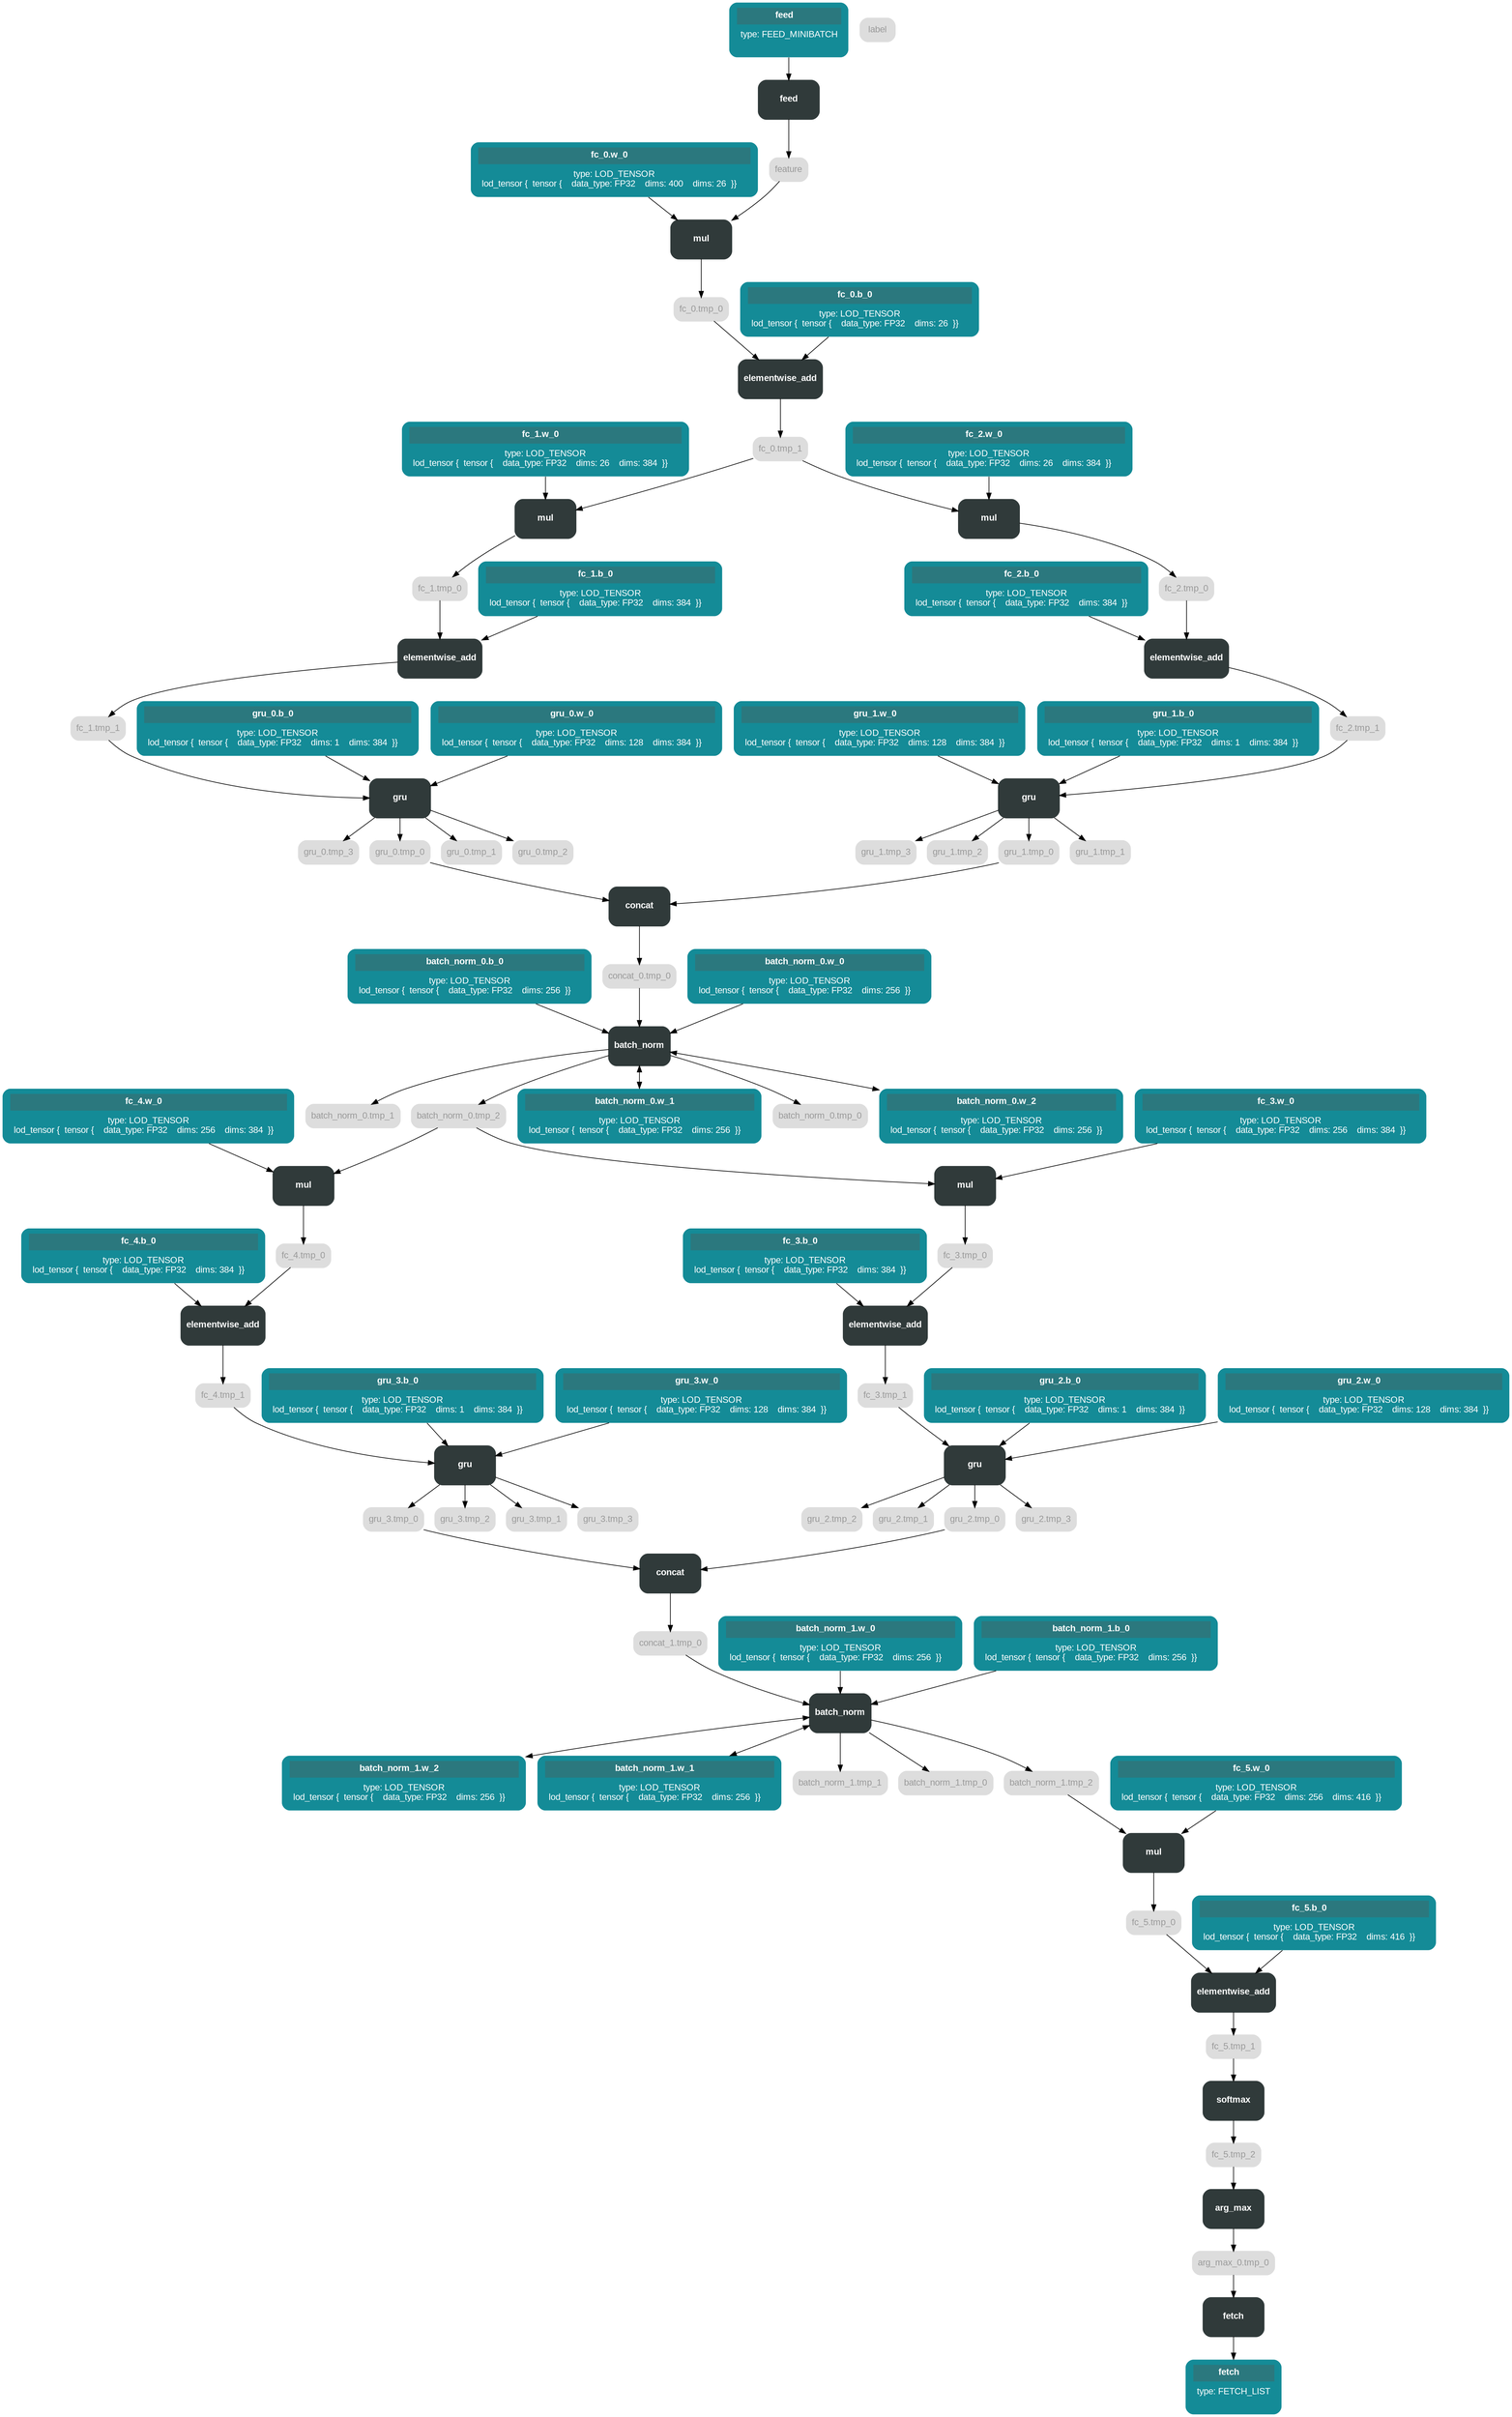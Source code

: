 digraph G {
title = "some graph"
rankdir="TB";
concentrate="true";
layout="dot";




param_2 [label=<<table cellpadding="5">
  <tr>
    <td bgcolor="#2b787e">
    <b>
fc_4.b_0
    </b>
    </td>
  </tr>
  <tr>
    <td>
type: LOD_TENSOR<br />lod_tensor {
  tensor {
    data_type: FP32
    dims: 384
  }
}

    </td>  </tr>
</table>> ,fontname="Arial",color="#148b97",style="rounded,filled,bold",width="1.3",shape="none",fontcolor="#ffffff" ];
param_68 [label=<<table cellpadding="5">
  <tr>
    <td bgcolor="#2b787e">
    <b>
fc_4.w_0
    </b>
    </td>
  </tr>
  <tr>
    <td>
type: LOD_TENSOR<br />lod_tensor {
  tensor {
    data_type: FP32
    dims: 256
    dims: 384
  }
}

    </td>  </tr>
</table>> ,fontname="Arial",color="#148b97",style="rounded,filled,bold",width="1.3",shape="none",fontcolor="#ffffff" ];
op_85 [label=<<B>elementwise_add</B>> ,fontname="Arial",color="#303A3A",style="rounded, filled, bold",height="0.84",width="1.3",shape="box",fontcolor="#ffffff" ];
param_50 [label=<<table cellpadding="5">
  <tr>
    <td bgcolor="#2b787e">
    <b>
batch_norm_1.w_2
    </b>
    </td>
  </tr>
  <tr>
    <td>
type: LOD_TENSOR<br />lod_tensor {
  tensor {
    data_type: FP32
    dims: 256
  }
}

    </td>  </tr>
</table>> ,fontname="Arial",color="#148b97",style="rounded,filled,bold",width="1.3",shape="none",fontcolor="#ffffff" ];
op_81 [label=<<B>batch_norm</B>> ,fontname="Arial",color="#303A3A",style="rounded, filled, bold",height="0.84",width="1.3",shape="box",fontcolor="#ffffff" ];
arg_61 [label="gru_1.tmp_3" ,color="#dddddd",fontcolor="#999999",shape="box",style="rounded,filled,bold",fontname="Arial" ];
param_27 [label=<<table cellpadding="5">
  <tr>
    <td bgcolor="#2b787e">
    <b>
batch_norm_1.w_0
    </b>
    </td>
  </tr>
  <tr>
    <td>
type: LOD_TENSOR<br />lod_tensor {
  tensor {
    data_type: FP32
    dims: 256
  }
}

    </td>  </tr>
</table>> ,fontname="Arial",color="#148b97",style="rounded,filled,bold",width="1.3",shape="none",fontcolor="#ffffff" ];
arg_13 [label="arg_max_0.tmp_0" ,color="#dddddd",fontcolor="#999999",shape="box",style="rounded,filled,bold",fontname="Arial" ];
op_79 [label=<<B>gru</B>> ,fontname="Arial",color="#303A3A",style="rounded, filled, bold",height="0.84",width="1.3",shape="box",fontcolor="#ffffff" ];
arg_43 [label="concat_1.tmp_0" ,color="#dddddd",fontcolor="#999999",shape="box",style="rounded,filled,bold",fontname="Arial" ];
op_75 [label=<<B>elementwise_add</B>> ,fontname="Arial",color="#303A3A",style="rounded, filled, bold",height="0.84",width="1.3",shape="box",fontcolor="#ffffff" ];
param_7 [label=<<table cellpadding="5">
  <tr>
    <td bgcolor="#2b787e">
    <b>
fc_3.b_0
    </b>
    </td>
  </tr>
  <tr>
    <td>
type: LOD_TENSOR<br />lod_tensor {
  tensor {
    data_type: FP32
    dims: 384
  }
}

    </td>  </tr>
</table>> ,fontname="Arial",color="#148b97",style="rounded,filled,bold",width="1.3",shape="none",fontcolor="#ffffff" ];
arg_66 [label="batch_norm_0.tmp_1" ,color="#dddddd",fontcolor="#999999",shape="box",style="rounded,filled,bold",fontname="Arial" ];
arg_29 [label="gru_3.tmp_0" ,color="#dddddd",fontcolor="#999999",shape="box",style="rounded,filled,bold",fontname="Arial" ];
op_76 [label=<<B>mul</B>> ,fontname="Arial",color="#303A3A",style="rounded, filled, bold",height="0.84",width="1.3",shape="box",fontcolor="#ffffff" ];
op_73 [label=<<B>elementwise_add</B>> ,fontname="Arial",color="#303A3A",style="rounded, filled, bold",height="0.84",width="1.3",shape="box",fontcolor="#ffffff" ];
arg_23 [label="gru_1.tmp_2" ,color="#dddddd",fontcolor="#999999",shape="box",style="rounded,filled,bold",fontname="Arial" ];
param_38 [label=<<table cellpadding="5">
  <tr>
    <td bgcolor="#2b787e">
    <b>
fc_2.w_0
    </b>
    </td>
  </tr>
  <tr>
    <td>
type: LOD_TENSOR<br />lod_tensor {
  tensor {
    data_type: FP32
    dims: 26
    dims: 384
  }
}

    </td>  </tr>
</table>> ,fontname="Arial",color="#148b97",style="rounded,filled,bold",width="1.3",shape="none",fontcolor="#ffffff" ];
op_93 [label=<<B>arg_max</B>> ,fontname="Arial",color="#303A3A",style="rounded, filled, bold",height="0.84",width="1.3",shape="box",fontcolor="#ffffff" ];
arg_32 [label="gru_0.tmp_3" ,color="#dddddd",fontcolor="#999999",shape="box",style="rounded,filled,bold",fontname="Arial" ];
arg_52 [label="gru_0.tmp_0" ,color="#dddddd",fontcolor="#999999",shape="box",style="rounded,filled,bold",fontname="Arial" ];
arg_39 [label="fc_1.tmp_0" ,color="#dddddd",fontcolor="#999999",shape="box",style="rounded,filled,bold",fontname="Arial" ];
arg_65 [label="fc_0.tmp_0" ,color="#dddddd",fontcolor="#999999",shape="box",style="rounded,filled,bold",fontname="Arial" ];
op_94 [label=<<B>fetch</B>> ,fontname="Arial",color="#303A3A",style="rounded, filled, bold",height="0.84",width="1.3",shape="box",fontcolor="#ffffff" ];
op_92 [label=<<B>softmax</B>> ,fontname="Arial",color="#303A3A",style="rounded, filled, bold",height="0.84",width="1.3",shape="box",fontcolor="#ffffff" ];
arg_67 [label="gru_0.tmp_1" ,color="#dddddd",fontcolor="#999999",shape="box",style="rounded,filled,bold",fontname="Arial" ];
arg_16 [label="batch_norm_0.tmp_2" ,color="#dddddd",fontcolor="#999999",shape="box",style="rounded,filled,bold",fontname="Arial" ];
op_77 [label=<<B>elementwise_add</B>> ,fontname="Arial",color="#303A3A",style="rounded, filled, bold",height="0.84",width="1.3",shape="box",fontcolor="#ffffff" ];
param_19 [label=<<table cellpadding="5">
  <tr>
    <td bgcolor="#2b787e">
    <b>
batch_norm_0.b_0
    </b>
    </td>
  </tr>
  <tr>
    <td>
type: LOD_TENSOR<br />lod_tensor {
  tensor {
    data_type: FP32
    dims: 256
  }
}

    </td>  </tr>
</table>> ,fontname="Arial",color="#148b97",style="rounded,filled,bold",width="1.3",shape="none",fontcolor="#ffffff" ];
op_72 [label=<<B>mul</B>> ,fontname="Arial",color="#303A3A",style="rounded, filled, bold",height="0.84",width="1.3",shape="box",fontcolor="#ffffff" ];
arg_21 [label="gru_3.tmp_2" ,color="#dddddd",fontcolor="#999999",shape="box",style="rounded,filled,bold",fontname="Arial" ];
param_9 [label=<<table cellpadding="5">
  <tr>
    <td bgcolor="#2b787e">
    <b>
fc_3.w_0
    </b>
    </td>
  </tr>
  <tr>
    <td>
type: LOD_TENSOR<br />lod_tensor {
  tensor {
    data_type: FP32
    dims: 256
    dims: 384
  }
}

    </td>  </tr>
</table>> ,fontname="Arial",color="#148b97",style="rounded,filled,bold",width="1.3",shape="none",fontcolor="#ffffff" ];
op_91 [label=<<B>elementwise_add</B>> ,fontname="Arial",color="#303A3A",style="rounded, filled, bold",height="0.84",width="1.3",shape="box",fontcolor="#ffffff" ];
arg_17 [label="fc_3.tmp_1" ,color="#dddddd",fontcolor="#999999",shape="box",style="rounded,filled,bold",fontname="Arial" ];
param_41 [label=<<table cellpadding="5">
  <tr>
    <td bgcolor="#2b787e">
    <b>
feed
    </b>
    </td>
  </tr>
  <tr>
    <td>
type: FEED_MINIBATCH<br />
    </td>  </tr>
</table>> ,fontname="Arial",color="#148b97",style="rounded,filled,bold",width="1.3",shape="none",fontcolor="#ffffff" ];
arg_47 [label="gru_3.tmp_1" ,color="#dddddd",fontcolor="#999999",shape="box",style="rounded,filled,bold",fontname="Arial" ];
param_51 [label=<<table cellpadding="5">
  <tr>
    <td bgcolor="#2b787e">
    <b>
batch_norm_1.b_0
    </b>
    </td>
  </tr>
  <tr>
    <td>
type: LOD_TENSOR<br />lod_tensor {
  tensor {
    data_type: FP32
    dims: 256
  }
}

    </td>  </tr>
</table>> ,fontname="Arial",color="#148b97",style="rounded,filled,bold",width="1.3",shape="none",fontcolor="#ffffff" ];
arg_57 [label="fc_1.tmp_1" ,color="#dddddd",fontcolor="#999999",shape="box",style="rounded,filled,bold",fontname="Arial" ];
param_59 [label=<<table cellpadding="5">
  <tr>
    <td bgcolor="#2b787e">
    <b>
fc_1.w_0
    </b>
    </td>
  </tr>
  <tr>
    <td>
type: LOD_TENSOR<br />lod_tensor {
  tensor {
    data_type: FP32
    dims: 26
    dims: 384
  }
}

    </td>  </tr>
</table>> ,fontname="Arial",color="#148b97",style="rounded,filled,bold",width="1.3",shape="none",fontcolor="#ffffff" ];
param_55 [label=<<table cellpadding="5">
  <tr>
    <td bgcolor="#2b787e">
    <b>
fc_1.b_0
    </b>
    </td>
  </tr>
  <tr>
    <td>
type: LOD_TENSOR<br />lod_tensor {
  tensor {
    data_type: FP32
    dims: 384
  }
}

    </td>  </tr>
</table>> ,fontname="Arial",color="#148b97",style="rounded,filled,bold",width="1.3",shape="none",fontcolor="#ffffff" ];
arg_24 [label="fc_2.tmp_1" ,color="#dddddd",fontcolor="#999999",shape="box",style="rounded,filled,bold",fontname="Arial" ];
op_86 [label=<<B>gru</B>> ,fontname="Arial",color="#303A3A",style="rounded, filled, bold",height="0.84",width="1.3",shape="box",fontcolor="#ffffff" ];
param_60 [label=<<table cellpadding="5">
  <tr>
    <td bgcolor="#2b787e">
    <b>
gru_1.w_0
    </b>
    </td>
  </tr>
  <tr>
    <td>
type: LOD_TENSOR<br />lod_tensor {
  tensor {
    data_type: FP32
    dims: 128
    dims: 384
  }
}

    </td>  </tr>
</table>> ,fontname="Arial",color="#148b97",style="rounded,filled,bold",width="1.3",shape="none",fontcolor="#ffffff" ];
op_82 [label=<<B>mul</B>> ,fontname="Arial",color="#303A3A",style="rounded, filled, bold",height="0.84",width="1.3",shape="box",fontcolor="#ffffff" ];
arg_28 [label="gru_2.tmp_2" ,color="#dddddd",fontcolor="#999999",shape="box",style="rounded,filled,bold",fontname="Arial" ];
param_3 [label=<<table cellpadding="5">
  <tr>
    <td bgcolor="#2b787e">
    <b>
fc_0.w_0
    </b>
    </td>
  </tr>
  <tr>
    <td>
type: LOD_TENSOR<br />lod_tensor {
  tensor {
    data_type: FP32
    dims: 400
    dims: 26
  }
}

    </td>  </tr>
</table>> ,fontname="Arial",color="#148b97",style="rounded,filled,bold",width="1.3",shape="none",fontcolor="#ffffff" ];
param_44 [label=<<table cellpadding="5">
  <tr>
    <td bgcolor="#2b787e">
    <b>
gru_3.b_0
    </b>
    </td>
  </tr>
  <tr>
    <td>
type: LOD_TENSOR<br />lod_tensor {
  tensor {
    data_type: FP32
    dims: 1
    dims: 384
  }
}

    </td>  </tr>
</table>> ,fontname="Arial",color="#148b97",style="rounded,filled,bold",width="1.3",shape="none",fontcolor="#ffffff" ];
param_56 [label=<<table cellpadding="5">
  <tr>
    <td bgcolor="#2b787e">
    <b>
fc_0.b_0
    </b>
    </td>
  </tr>
  <tr>
    <td>
type: LOD_TENSOR<br />lod_tensor {
  tensor {
    data_type: FP32
    dims: 26
  }
}

    </td>  </tr>
</table>> ,fontname="Arial",color="#148b97",style="rounded,filled,bold",width="1.3",shape="none",fontcolor="#ffffff" ];
arg_22 [label="concat_0.tmp_0" ,color="#dddddd",fontcolor="#999999",shape="box",style="rounded,filled,bold",fontname="Arial" ];
arg_37 [label="gru_3.tmp_3" ,color="#dddddd",fontcolor="#999999",shape="box",style="rounded,filled,bold",fontname="Arial" ];
param_58 [label=<<table cellpadding="5">
  <tr>
    <td bgcolor="#2b787e">
    <b>
fc_5.w_0
    </b>
    </td>
  </tr>
  <tr>
    <td>
type: LOD_TENSOR<br />lod_tensor {
  tensor {
    data_type: FP32
    dims: 256
    dims: 416
  }
}

    </td>  </tr>
</table>> ,fontname="Arial",color="#148b97",style="rounded,filled,bold",width="1.3",shape="none",fontcolor="#ffffff" ];
op_74 [label=<<B>mul</B>> ,fontname="Arial",color="#303A3A",style="rounded, filled, bold",height="0.84",width="1.3",shape="box",fontcolor="#ffffff" ];
param_18 [label=<<table cellpadding="5">
  <tr>
    <td bgcolor="#2b787e">
    <b>
fetch
    </b>
    </td>
  </tr>
  <tr>
    <td>
type: FETCH_LIST<br />
    </td>  </tr>
</table>> ,fontname="Arial",color="#148b97",style="rounded,filled,bold",width="1.3",shape="none",fontcolor="#ffffff" ];
param_20 [label=<<table cellpadding="5">
  <tr>
    <td bgcolor="#2b787e">
    <b>
batch_norm_0.w_0
    </b>
    </td>
  </tr>
  <tr>
    <td>
type: LOD_TENSOR<br />lod_tensor {
  tensor {
    data_type: FP32
    dims: 256
  }
}

    </td>  </tr>
</table>> ,fontname="Arial",color="#148b97",style="rounded,filled,bold",width="1.3",shape="none",fontcolor="#ffffff" ];
param_1 [label=<<table cellpadding="5">
  <tr>
    <td bgcolor="#2b787e">
    <b>
gru_2.b_0
    </b>
    </td>
  </tr>
  <tr>
    <td>
type: LOD_TENSOR<br />lod_tensor {
  tensor {
    data_type: FP32
    dims: 1
    dims: 384
  }
}

    </td>  </tr>
</table>> ,fontname="Arial",color="#148b97",style="rounded,filled,bold",width="1.3",shape="none",fontcolor="#ffffff" ];
param_35 [label=<<table cellpadding="5">
  <tr>
    <td bgcolor="#2b787e">
    <b>
batch_norm_1.w_1
    </b>
    </td>
  </tr>
  <tr>
    <td>
type: LOD_TENSOR<br />lod_tensor {
  tensor {
    data_type: FP32
    dims: 256
  }
}

    </td>  </tr>
</table>> ,fontname="Arial",color="#148b97",style="rounded,filled,bold",width="1.3",shape="none",fontcolor="#ffffff" ];
arg_36 [label="batch_norm_1.tmp_1" ,color="#dddddd",fontcolor="#999999",shape="box",style="rounded,filled,bold",fontname="Arial" ];
arg_34 [label="fc_5.tmp_0" ,color="#dddddd",fontcolor="#999999",shape="box",style="rounded,filled,bold",fontname="Arial" ];
arg_5 [label="fc_2.tmp_0" ,color="#dddddd",fontcolor="#999999",shape="box",style="rounded,filled,bold",fontname="Arial" ];
param_14 [label=<<table cellpadding="5">
  <tr>
    <td bgcolor="#2b787e">
    <b>
batch_norm_0.w_1
    </b>
    </td>
  </tr>
  <tr>
    <td>
type: LOD_TENSOR<br />lod_tensor {
  tensor {
    data_type: FP32
    dims: 256
  }
}

    </td>  </tr>
</table>> ,fontname="Arial",color="#148b97",style="rounded,filled,bold",width="1.3",shape="none",fontcolor="#ffffff" ];
op_90 [label=<<B>mul</B>> ,fontname="Arial",color="#303A3A",style="rounded, filled, bold",height="0.84",width="1.3",shape="box",fontcolor="#ffffff" ];
arg_4 [label="fc_4.tmp_0" ,color="#dddddd",fontcolor="#999999",shape="box",style="rounded,filled,bold",fontname="Arial" ];
arg_25 [label="gru_0.tmp_2" ,color="#dddddd",fontcolor="#999999",shape="box",style="rounded,filled,bold",fontname="Arial" ];
param_12 [label=<<table cellpadding="5">
  <tr>
    <td bgcolor="#2b787e">
    <b>
fc_5.b_0
    </b>
    </td>
  </tr>
  <tr>
    <td>
type: LOD_TENSOR<br />lod_tensor {
  tensor {
    data_type: FP32
    dims: 416
  }
}

    </td>  </tr>
</table>> ,fontname="Arial",color="#148b97",style="rounded,filled,bold",width="1.3",shape="none",fontcolor="#ffffff" ];
param_33 [label=<<table cellpadding="5">
  <tr>
    <td bgcolor="#2b787e">
    <b>
gru_3.w_0
    </b>
    </td>
  </tr>
  <tr>
    <td>
type: LOD_TENSOR<br />lod_tensor {
  tensor {
    data_type: FP32
    dims: 128
    dims: 384
  }
}

    </td>  </tr>
</table>> ,fontname="Arial",color="#148b97",style="rounded,filled,bold",width="1.3",shape="none",fontcolor="#ffffff" ];
op_87 [label=<<B>gru</B>> ,fontname="Arial",color="#303A3A",style="rounded, filled, bold",height="0.84",width="1.3",shape="box",fontcolor="#ffffff" ];
arg_6 [label="fc_5.tmp_2" ,color="#dddddd",fontcolor="#999999",shape="box",style="rounded,filled,bold",fontname="Arial" ];
param_26 [label=<<table cellpadding="5">
  <tr>
    <td bgcolor="#2b787e">
    <b>
gru_2.w_0
    </b>
    </td>
  </tr>
  <tr>
    <td>
type: LOD_TENSOR<br />lod_tensor {
  tensor {
    data_type: FP32
    dims: 128
    dims: 384
  }
}

    </td>  </tr>
</table>> ,fontname="Arial",color="#148b97",style="rounded,filled,bold",width="1.3",shape="none",fontcolor="#ffffff" ];
arg_10 [label="gru_2.tmp_1" ,color="#dddddd",fontcolor="#999999",shape="box",style="rounded,filled,bold",fontname="Arial" ];
param_42 [label=<<table cellpadding="5">
  <tr>
    <td bgcolor="#2b787e">
    <b>
fc_2.b_0
    </b>
    </td>
  </tr>
  <tr>
    <td>
type: LOD_TENSOR<br />lod_tensor {
  tensor {
    data_type: FP32
    dims: 384
  }
}

    </td>  </tr>
</table>> ,fontname="Arial",color="#148b97",style="rounded,filled,bold",width="1.3",shape="none",fontcolor="#ffffff" ];
param_64 [label=<<table cellpadding="5">
  <tr>
    <td bgcolor="#2b787e">
    <b>
gru_1.b_0
    </b>
    </td>
  </tr>
  <tr>
    <td>
type: LOD_TENSOR<br />lod_tensor {
  tensor {
    data_type: FP32
    dims: 1
    dims: 384
  }
}

    </td>  </tr>
</table>> ,fontname="Arial",color="#148b97",style="rounded,filled,bold",width="1.3",shape="none",fontcolor="#ffffff" ];
op_88 [label=<<B>concat</B>> ,fontname="Arial",color="#303A3A",style="rounded, filled, bold",height="0.84",width="1.3",shape="box",fontcolor="#ffffff" ];
op_83 [label=<<B>elementwise_add</B>> ,fontname="Arial",color="#303A3A",style="rounded, filled, bold",height="0.84",width="1.3",shape="box",fontcolor="#ffffff" ];
arg_45 [label="fc_5.tmp_1" ,color="#dddddd",fontcolor="#999999",shape="box",style="rounded,filled,bold",fontname="Arial" ];
arg_15 [label="gru_2.tmp_0" ,color="#dddddd",fontcolor="#999999",shape="box",style="rounded,filled,bold",fontname="Arial" ];
arg_40 [label="label" ,color="#dddddd",fontcolor="#999999",shape="box",style="rounded,filled,bold",fontname="Arial" ];
arg_11 [label="batch_norm_0.tmp_0" ,color="#dddddd",fontcolor="#999999",shape="box",style="rounded,filled,bold",fontname="Arial" ];
param_70 [label=<<table cellpadding="5">
  <tr>
    <td bgcolor="#2b787e">
    <b>
batch_norm_0.w_2
    </b>
    </td>
  </tr>
  <tr>
    <td>
type: LOD_TENSOR<br />lod_tensor {
  tensor {
    data_type: FP32
    dims: 256
  }
}

    </td>  </tr>
</table>> ,fontname="Arial",color="#148b97",style="rounded,filled,bold",width="1.3",shape="none",fontcolor="#ffffff" ];
op_84 [label=<<B>mul</B>> ,fontname="Arial",color="#303A3A",style="rounded, filled, bold",height="0.84",width="1.3",shape="box",fontcolor="#ffffff" ];
arg_63 [label="batch_norm_1.tmp_0" ,color="#dddddd",fontcolor="#999999",shape="box",style="rounded,filled,bold",fontname="Arial" ];
op_71 [label=<<B>feed</B>> ,fontname="Arial",color="#303A3A",style="rounded, filled, bold",height="0.84",width="1.3",shape="box",fontcolor="#ffffff" ];
op_80 [label=<<B>concat</B>> ,fontname="Arial",color="#303A3A",style="rounded, filled, bold",height="0.84",width="1.3",shape="box",fontcolor="#ffffff" ];
param_54 [label=<<table cellpadding="5">
  <tr>
    <td bgcolor="#2b787e">
    <b>
gru_0.b_0
    </b>
    </td>
  </tr>
  <tr>
    <td>
type: LOD_TENSOR<br />lod_tensor {
  tensor {
    data_type: FP32
    dims: 1
    dims: 384
  }
}

    </td>  </tr>
</table>> ,fontname="Arial",color="#148b97",style="rounded,filled,bold",width="1.3",shape="none",fontcolor="#ffffff" ];
op_89 [label=<<B>batch_norm</B>> ,fontname="Arial",color="#303A3A",style="rounded, filled, bold",height="0.84",width="1.3",shape="box",fontcolor="#ffffff" ];
arg_62 [label="fc_0.tmp_1" ,color="#dddddd",fontcolor="#999999",shape="box",style="rounded,filled,bold",fontname="Arial" ];
arg_46 [label="batch_norm_1.tmp_2" ,color="#dddddd",fontcolor="#999999",shape="box",style="rounded,filled,bold",fontname="Arial" ];
arg_48 [label="gru_1.tmp_0" ,color="#dddddd",fontcolor="#999999",shape="box",style="rounded,filled,bold",fontname="Arial" ];
arg_49 [label="fc_4.tmp_1" ,color="#dddddd",fontcolor="#999999",shape="box",style="rounded,filled,bold",fontname="Arial" ];
arg_53 [label="feature" ,color="#dddddd",fontcolor="#999999",shape="box",style="rounded,filled,bold",fontname="Arial" ];
param_30 [label=<<table cellpadding="5">
  <tr>
    <td bgcolor="#2b787e">
    <b>
gru_0.w_0
    </b>
    </td>
  </tr>
  <tr>
    <td>
type: LOD_TENSOR<br />lod_tensor {
  tensor {
    data_type: FP32
    dims: 128
    dims: 384
  }
}

    </td>  </tr>
</table>> ,fontname="Arial",color="#148b97",style="rounded,filled,bold",width="1.3",shape="none",fontcolor="#ffffff" ];
arg_8 [label="fc_3.tmp_0" ,color="#dddddd",fontcolor="#999999",shape="box",style="rounded,filled,bold",fontname="Arial" ];
arg_31 [label="gru_2.tmp_3" ,color="#dddddd",fontcolor="#999999",shape="box",style="rounded,filled,bold",fontname="Arial" ];
op_78 [label=<<B>gru</B>> ,fontname="Arial",color="#303A3A",style="rounded, filled, bold",height="0.84",width="1.3",shape="box",fontcolor="#ffffff" ];
arg_69 [label="gru_1.tmp_1" ,color="#dddddd",fontcolor="#999999",shape="box",style="rounded,filled,bold",fontname="Arial" ];
param_41 -> op_71 [color="#00000"]
op_71 -> arg_53 [color="#00000"]
arg_53 -> op_72 [color="#00000"]
param_3 -> op_72 [color="#00000"]
op_72 -> arg_65 [color="#00000"]
arg_65 -> op_73 [color="#00000"]
param_56 -> op_73 [color="#00000"]
op_73 -> arg_62 [color="#00000"]
arg_62 -> op_74 [color="#00000"]
param_59 -> op_74 [color="#00000"]
op_74 -> arg_39 [color="#00000"]
arg_39 -> op_75 [color="#00000"]
param_55 -> op_75 [color="#00000"]
op_75 -> arg_57 [color="#00000"]
arg_62 -> op_76 [color="#00000"]
param_38 -> op_76 [color="#00000"]
op_76 -> arg_5 [color="#00000"]
arg_5 -> op_77 [color="#00000"]
param_42 -> op_77 [color="#00000"]
op_77 -> arg_24 [color="#00000"]
param_54 -> op_78 [color="#00000"]
arg_57 -> op_78 [color="#00000"]
param_30 -> op_78 [color="#00000"]
op_78 -> arg_67 [color="#00000"]
op_78 -> arg_32 [color="#00000"]
op_78 -> arg_25 [color="#00000"]
op_78 -> arg_52 [color="#00000"]
param_64 -> op_79 [color="#00000"]
arg_24 -> op_79 [color="#00000"]
param_60 -> op_79 [color="#00000"]
op_79 -> arg_69 [color="#00000"]
op_79 -> arg_61 [color="#00000"]
op_79 -> arg_23 [color="#00000"]
op_79 -> arg_48 [color="#00000"]
arg_52 -> op_80 [color="#00000"]
arg_48 -> op_80 [color="#00000"]
op_80 -> arg_22 [color="#00000"]
param_19 -> op_81 [color="#00000"]
param_14 -> op_81 [color="#00000"]
param_20 -> op_81 [color="#00000"]
param_70 -> op_81 [color="#00000"]
arg_22 -> op_81 [color="#00000"]
op_81 -> param_14 [color="#00000"]
op_81 -> arg_11 [color="#00000"]
op_81 -> arg_66 [color="#00000"]
op_81 -> param_70 [color="#00000"]
op_81 -> arg_16 [color="#00000"]
arg_16 -> op_82 [color="#00000"]
param_9 -> op_82 [color="#00000"]
op_82 -> arg_8 [color="#00000"]
arg_8 -> op_83 [color="#00000"]
param_7 -> op_83 [color="#00000"]
op_83 -> arg_17 [color="#00000"]
arg_16 -> op_84 [color="#00000"]
param_68 -> op_84 [color="#00000"]
op_84 -> arg_4 [color="#00000"]
arg_4 -> op_85 [color="#00000"]
param_2 -> op_85 [color="#00000"]
op_85 -> arg_49 [color="#00000"]
param_1 -> op_86 [color="#00000"]
arg_17 -> op_86 [color="#00000"]
param_26 -> op_86 [color="#00000"]
op_86 -> arg_10 [color="#00000"]
op_86 -> arg_31 [color="#00000"]
op_86 -> arg_28 [color="#00000"]
op_86 -> arg_15 [color="#00000"]
param_44 -> op_87 [color="#00000"]
arg_49 -> op_87 [color="#00000"]
param_33 -> op_87 [color="#00000"]
op_87 -> arg_47 [color="#00000"]
op_87 -> arg_37 [color="#00000"]
op_87 -> arg_21 [color="#00000"]
op_87 -> arg_29 [color="#00000"]
arg_15 -> op_88 [color="#00000"]
arg_29 -> op_88 [color="#00000"]
op_88 -> arg_43 [color="#00000"]
param_51 -> op_89 [color="#00000"]
param_35 -> op_89 [color="#00000"]
param_27 -> op_89 [color="#00000"]
param_50 -> op_89 [color="#00000"]
arg_43 -> op_89 [color="#00000"]
op_89 -> param_35 [color="#00000"]
op_89 -> arg_63 [color="#00000"]
op_89 -> arg_36 [color="#00000"]
op_89 -> param_50 [color="#00000"]
op_89 -> arg_46 [color="#00000"]
arg_46 -> op_90 [color="#00000"]
param_58 -> op_90 [color="#00000"]
op_90 -> arg_34 [color="#00000"]
arg_34 -> op_91 [color="#00000"]
param_12 -> op_91 [color="#00000"]
op_91 -> arg_45 [color="#00000"]
arg_45 -> op_92 [color="#00000"]
op_92 -> arg_6 [color="#00000"]
arg_6 -> op_93 [color="#00000"]
op_93 -> arg_13 [color="#00000"]
arg_13 -> op_94 [color="#00000"]
op_94 -> param_18 [color="#00000"]
}